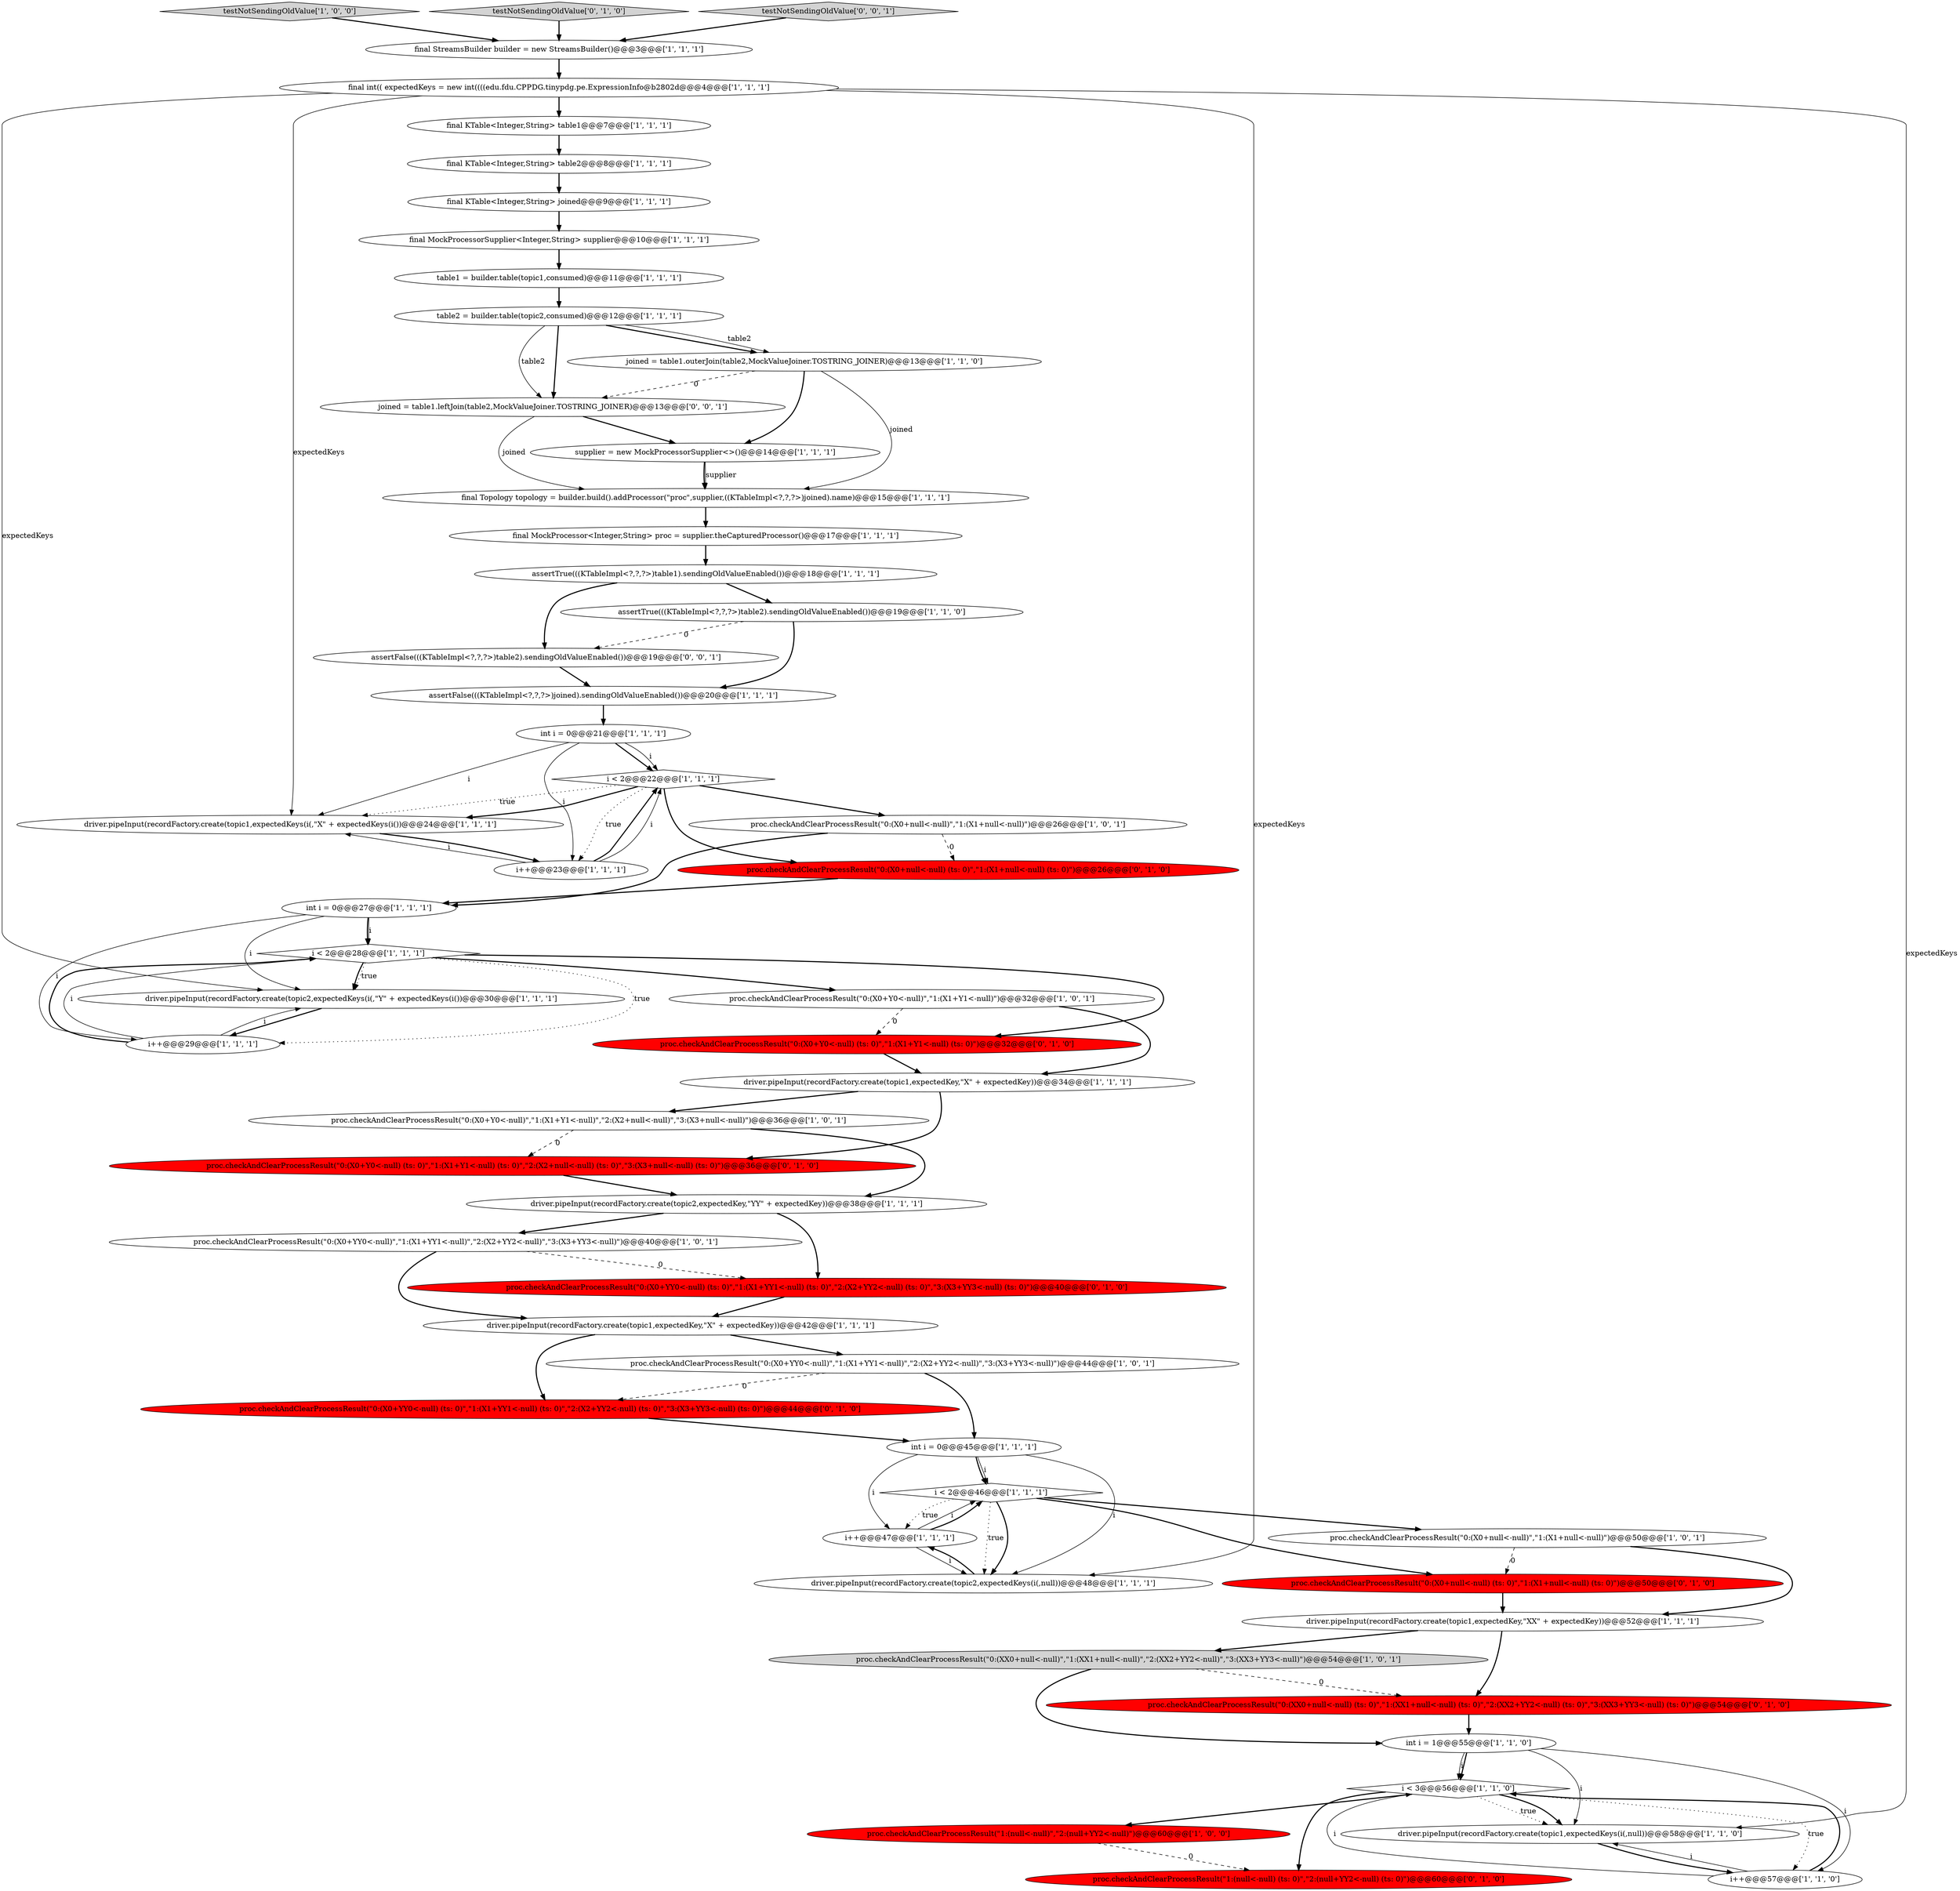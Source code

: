 digraph {
17 [style = filled, label = "proc.checkAndClearProcessResult(\"1:(null<-null)\",\"2:(null+YY2<-null)\")@@@60@@@['1', '0', '0']", fillcolor = red, shape = ellipse image = "AAA1AAABBB1BBB"];
29 [style = filled, label = "int i = 0@@@27@@@['1', '1', '1']", fillcolor = white, shape = ellipse image = "AAA0AAABBB1BBB"];
55 [style = filled, label = "assertFalse(((KTableImpl<?,?,?>)table2).sendingOldValueEnabled())@@@19@@@['0', '0', '1']", fillcolor = white, shape = ellipse image = "AAA0AAABBB3BBB"];
12 [style = filled, label = "i++@@@47@@@['1', '1', '1']", fillcolor = white, shape = ellipse image = "AAA0AAABBB1BBB"];
23 [style = filled, label = "i < 2@@@46@@@['1', '1', '1']", fillcolor = white, shape = diamond image = "AAA0AAABBB1BBB"];
36 [style = filled, label = "final Topology topology = builder.build().addProcessor(\"proc\",supplier,((KTableImpl<?,?,?>)joined).name)@@@15@@@['1', '1', '1']", fillcolor = white, shape = ellipse image = "AAA0AAABBB1BBB"];
22 [style = filled, label = "proc.checkAndClearProcessResult(\"0:(X0+null<-null)\",\"1:(X1+null<-null)\")@@@50@@@['1', '0', '1']", fillcolor = white, shape = ellipse image = "AAA0AAABBB1BBB"];
14 [style = filled, label = "assertFalse(((KTableImpl<?,?,?>)joined).sendingOldValueEnabled())@@@20@@@['1', '1', '1']", fillcolor = white, shape = ellipse image = "AAA0AAABBB1BBB"];
46 [style = filled, label = "proc.checkAndClearProcessResult(\"0:(X0+null<-null) (ts: 0)\",\"1:(X1+null<-null) (ts: 0)\")@@@50@@@['0', '1', '0']", fillcolor = red, shape = ellipse image = "AAA1AAABBB2BBB"];
31 [style = filled, label = "testNotSendingOldValue['1', '0', '0']", fillcolor = lightgray, shape = diamond image = "AAA0AAABBB1BBB"];
8 [style = filled, label = "proc.checkAndClearProcessResult(\"0:(X0+null<-null)\",\"1:(X1+null<-null)\")@@@26@@@['1', '0', '1']", fillcolor = white, shape = ellipse image = "AAA0AAABBB1BBB"];
19 [style = filled, label = "table2 = builder.table(topic2,consumed)@@@12@@@['1', '1', '1']", fillcolor = white, shape = ellipse image = "AAA0AAABBB1BBB"];
7 [style = filled, label = "assertTrue(((KTableImpl<?,?,?>)table1).sendingOldValueEnabled())@@@18@@@['1', '1', '1']", fillcolor = white, shape = ellipse image = "AAA0AAABBB1BBB"];
3 [style = filled, label = "table1 = builder.table(topic1,consumed)@@@11@@@['1', '1', '1']", fillcolor = white, shape = ellipse image = "AAA0AAABBB1BBB"];
26 [style = filled, label = "proc.checkAndClearProcessResult(\"0:(X0+YY0<-null)\",\"1:(X1+YY1<-null)\",\"2:(X2+YY2<-null)\",\"3:(X3+YY3<-null)\")@@@40@@@['1', '0', '1']", fillcolor = white, shape = ellipse image = "AAA0AAABBB1BBB"];
54 [style = filled, label = "joined = table1.leftJoin(table2,MockValueJoiner.TOSTRING_JOINER)@@@13@@@['0', '0', '1']", fillcolor = white, shape = ellipse image = "AAA0AAABBB3BBB"];
0 [style = filled, label = "driver.pipeInput(recordFactory.create(topic1,expectedKeys(i(,\"X\" + expectedKeys(i())@@@24@@@['1', '1', '1']", fillcolor = white, shape = ellipse image = "AAA0AAABBB1BBB"];
18 [style = filled, label = "proc.checkAndClearProcessResult(\"0:(X0+Y0<-null)\",\"1:(X1+Y1<-null)\")@@@32@@@['1', '0', '1']", fillcolor = white, shape = ellipse image = "AAA0AAABBB1BBB"];
27 [style = filled, label = "i++@@@23@@@['1', '1', '1']", fillcolor = white, shape = ellipse image = "AAA0AAABBB1BBB"];
39 [style = filled, label = "int i = 0@@@21@@@['1', '1', '1']", fillcolor = white, shape = ellipse image = "AAA0AAABBB1BBB"];
1 [style = filled, label = "final MockProcessor<Integer,String> proc = supplier.theCapturedProcessor()@@@17@@@['1', '1', '1']", fillcolor = white, shape = ellipse image = "AAA0AAABBB1BBB"];
47 [style = filled, label = "testNotSendingOldValue['0', '1', '0']", fillcolor = lightgray, shape = diamond image = "AAA0AAABBB2BBB"];
50 [style = filled, label = "proc.checkAndClearProcessResult(\"0:(X0+YY0<-null) (ts: 0)\",\"1:(X1+YY1<-null) (ts: 0)\",\"2:(X2+YY2<-null) (ts: 0)\",\"3:(X3+YY3<-null) (ts: 0)\")@@@44@@@['0', '1', '0']", fillcolor = red, shape = ellipse image = "AAA1AAABBB2BBB"];
4 [style = filled, label = "driver.pipeInput(recordFactory.create(topic1,expectedKey,\"X\" + expectedKey))@@@42@@@['1', '1', '1']", fillcolor = white, shape = ellipse image = "AAA0AAABBB1BBB"];
35 [style = filled, label = "driver.pipeInput(recordFactory.create(topic1,expectedKeys(i(,null))@@@58@@@['1', '1', '0']", fillcolor = white, shape = ellipse image = "AAA0AAABBB1BBB"];
32 [style = filled, label = "proc.checkAndClearProcessResult(\"0:(XX0+null<-null)\",\"1:(XX1+null<-null)\",\"2:(XX2+YY2<-null)\",\"3:(XX3+YY3<-null)\")@@@54@@@['1', '0', '1']", fillcolor = lightgray, shape = ellipse image = "AAA0AAABBB1BBB"];
40 [style = filled, label = "int i = 0@@@45@@@['1', '1', '1']", fillcolor = white, shape = ellipse image = "AAA0AAABBB1BBB"];
49 [style = filled, label = "proc.checkAndClearProcessResult(\"0:(X0+Y0<-null) (ts: 0)\",\"1:(X1+Y1<-null) (ts: 0)\",\"2:(X2+null<-null) (ts: 0)\",\"3:(X3+null<-null) (ts: 0)\")@@@36@@@['0', '1', '0']", fillcolor = red, shape = ellipse image = "AAA1AAABBB2BBB"];
10 [style = filled, label = "driver.pipeInput(recordFactory.create(topic2,expectedKeys(i(,\"Y\" + expectedKeys(i())@@@30@@@['1', '1', '1']", fillcolor = white, shape = ellipse image = "AAA0AAABBB1BBB"];
20 [style = filled, label = "proc.checkAndClearProcessResult(\"0:(X0+Y0<-null)\",\"1:(X1+Y1<-null)\",\"2:(X2+null<-null)\",\"3:(X3+null<-null)\")@@@36@@@['1', '0', '1']", fillcolor = white, shape = ellipse image = "AAA0AAABBB1BBB"];
43 [style = filled, label = "assertTrue(((KTableImpl<?,?,?>)table2).sendingOldValueEnabled())@@@19@@@['1', '1', '0']", fillcolor = white, shape = ellipse image = "AAA0AAABBB1BBB"];
45 [style = filled, label = "proc.checkAndClearProcessResult(\"0:(X0+null<-null) (ts: 0)\",\"1:(X1+null<-null) (ts: 0)\")@@@26@@@['0', '1', '0']", fillcolor = red, shape = ellipse image = "AAA1AAABBB2BBB"];
11 [style = filled, label = "i < 3@@@56@@@['1', '1', '0']", fillcolor = white, shape = diamond image = "AAA0AAABBB1BBB"];
33 [style = filled, label = "final KTable<Integer,String> table1@@@7@@@['1', '1', '1']", fillcolor = white, shape = ellipse image = "AAA0AAABBB1BBB"];
15 [style = filled, label = "i < 2@@@28@@@['1', '1', '1']", fillcolor = white, shape = diamond image = "AAA0AAABBB1BBB"];
30 [style = filled, label = "driver.pipeInput(recordFactory.create(topic1,expectedKey,\"X\" + expectedKey))@@@34@@@['1', '1', '1']", fillcolor = white, shape = ellipse image = "AAA0AAABBB1BBB"];
34 [style = filled, label = "i++@@@29@@@['1', '1', '1']", fillcolor = white, shape = ellipse image = "AAA0AAABBB1BBB"];
5 [style = filled, label = "final KTable<Integer,String> joined@@@9@@@['1', '1', '1']", fillcolor = white, shape = ellipse image = "AAA0AAABBB1BBB"];
9 [style = filled, label = "i < 2@@@22@@@['1', '1', '1']", fillcolor = white, shape = diamond image = "AAA0AAABBB1BBB"];
21 [style = filled, label = "i++@@@57@@@['1', '1', '0']", fillcolor = white, shape = ellipse image = "AAA0AAABBB1BBB"];
38 [style = filled, label = "final StreamsBuilder builder = new StreamsBuilder()@@@3@@@['1', '1', '1']", fillcolor = white, shape = ellipse image = "AAA0AAABBB1BBB"];
16 [style = filled, label = "final KTable<Integer,String> table2@@@8@@@['1', '1', '1']", fillcolor = white, shape = ellipse image = "AAA0AAABBB1BBB"];
53 [style = filled, label = "testNotSendingOldValue['0', '0', '1']", fillcolor = lightgray, shape = diamond image = "AAA0AAABBB3BBB"];
42 [style = filled, label = "int i = 1@@@55@@@['1', '1', '0']", fillcolor = white, shape = ellipse image = "AAA0AAABBB1BBB"];
6 [style = filled, label = "final int(( expectedKeys = new int((((edu.fdu.CPPDG.tinypdg.pe.ExpressionInfo@b2802d@@@4@@@['1', '1', '1']", fillcolor = white, shape = ellipse image = "AAA0AAABBB1BBB"];
44 [style = filled, label = "proc.checkAndClearProcessResult(\"1:(null<-null) (ts: 0)\",\"2:(null+YY2<-null) (ts: 0)\")@@@60@@@['0', '1', '0']", fillcolor = red, shape = ellipse image = "AAA1AAABBB2BBB"];
28 [style = filled, label = "joined = table1.outerJoin(table2,MockValueJoiner.TOSTRING_JOINER)@@@13@@@['1', '1', '0']", fillcolor = white, shape = ellipse image = "AAA0AAABBB1BBB"];
51 [style = filled, label = "proc.checkAndClearProcessResult(\"0:(XX0+null<-null) (ts: 0)\",\"1:(XX1+null<-null) (ts: 0)\",\"2:(XX2+YY2<-null) (ts: 0)\",\"3:(XX3+YY3<-null) (ts: 0)\")@@@54@@@['0', '1', '0']", fillcolor = red, shape = ellipse image = "AAA1AAABBB2BBB"];
2 [style = filled, label = "final MockProcessorSupplier<Integer,String> supplier@@@10@@@['1', '1', '1']", fillcolor = white, shape = ellipse image = "AAA0AAABBB1BBB"];
25 [style = filled, label = "proc.checkAndClearProcessResult(\"0:(X0+YY0<-null)\",\"1:(X1+YY1<-null)\",\"2:(X2+YY2<-null)\",\"3:(X3+YY3<-null)\")@@@44@@@['1', '0', '1']", fillcolor = white, shape = ellipse image = "AAA0AAABBB1BBB"];
52 [style = filled, label = "proc.checkAndClearProcessResult(\"0:(X0+YY0<-null) (ts: 0)\",\"1:(X1+YY1<-null) (ts: 0)\",\"2:(X2+YY2<-null) (ts: 0)\",\"3:(X3+YY3<-null) (ts: 0)\")@@@40@@@['0', '1', '0']", fillcolor = red, shape = ellipse image = "AAA1AAABBB2BBB"];
37 [style = filled, label = "driver.pipeInput(recordFactory.create(topic2,expectedKey,\"YY\" + expectedKey))@@@38@@@['1', '1', '1']", fillcolor = white, shape = ellipse image = "AAA0AAABBB1BBB"];
41 [style = filled, label = "driver.pipeInput(recordFactory.create(topic2,expectedKeys(i(,null))@@@48@@@['1', '1', '1']", fillcolor = white, shape = ellipse image = "AAA0AAABBB1BBB"];
13 [style = filled, label = "driver.pipeInput(recordFactory.create(topic1,expectedKey,\"XX\" + expectedKey))@@@52@@@['1', '1', '1']", fillcolor = white, shape = ellipse image = "AAA0AAABBB1BBB"];
24 [style = filled, label = "supplier = new MockProcessorSupplier<>()@@@14@@@['1', '1', '1']", fillcolor = white, shape = ellipse image = "AAA0AAABBB1BBB"];
48 [style = filled, label = "proc.checkAndClearProcessResult(\"0:(X0+Y0<-null) (ts: 0)\",\"1:(X1+Y1<-null) (ts: 0)\")@@@32@@@['0', '1', '0']", fillcolor = red, shape = ellipse image = "AAA1AAABBB2BBB"];
29->15 [style = bold, label=""];
40->41 [style = solid, label="i"];
15->10 [style = bold, label=""];
4->25 [style = bold, label=""];
46->13 [style = bold, label=""];
39->9 [style = bold, label=""];
30->20 [style = bold, label=""];
27->9 [style = bold, label=""];
55->14 [style = bold, label=""];
34->15 [style = bold, label=""];
18->30 [style = bold, label=""];
30->49 [style = bold, label=""];
40->23 [style = bold, label=""];
42->11 [style = solid, label="i"];
13->51 [style = bold, label=""];
23->22 [style = bold, label=""];
39->27 [style = solid, label="i"];
3->19 [style = bold, label=""];
27->9 [style = solid, label="i"];
20->37 [style = bold, label=""];
7->43 [style = bold, label=""];
19->28 [style = bold, label=""];
53->38 [style = bold, label=""];
22->13 [style = bold, label=""];
29->10 [style = solid, label="i"];
25->40 [style = bold, label=""];
12->23 [style = solid, label="i"];
54->36 [style = solid, label="joined"];
33->16 [style = bold, label=""];
13->32 [style = bold, label=""];
37->26 [style = bold, label=""];
15->34 [style = dotted, label="true"];
21->35 [style = solid, label="i"];
11->44 [style = bold, label=""];
23->41 [style = dotted, label="true"];
15->10 [style = dotted, label="true"];
11->35 [style = dotted, label="true"];
7->55 [style = bold, label=""];
39->0 [style = solid, label="i"];
9->8 [style = bold, label=""];
26->4 [style = bold, label=""];
35->21 [style = bold, label=""];
45->29 [style = bold, label=""];
38->6 [style = bold, label=""];
39->9 [style = solid, label="i"];
20->49 [style = dashed, label="0"];
10->34 [style = bold, label=""];
21->11 [style = bold, label=""];
28->24 [style = bold, label=""];
11->17 [style = bold, label=""];
51->42 [style = bold, label=""];
14->39 [style = bold, label=""];
32->42 [style = bold, label=""];
19->28 [style = solid, label="table2"];
12->41 [style = solid, label="i"];
49->37 [style = bold, label=""];
9->0 [style = dotted, label="true"];
28->54 [style = dashed, label="0"];
27->0 [style = solid, label="i"];
19->54 [style = solid, label="table2"];
2->3 [style = bold, label=""];
52->4 [style = bold, label=""];
6->41 [style = solid, label="expectedKeys"];
31->38 [style = bold, label=""];
40->12 [style = solid, label="i"];
18->48 [style = dashed, label="0"];
23->41 [style = bold, label=""];
1->7 [style = bold, label=""];
19->54 [style = bold, label=""];
54->24 [style = bold, label=""];
43->14 [style = bold, label=""];
32->51 [style = dashed, label="0"];
42->11 [style = bold, label=""];
6->33 [style = bold, label=""];
29->15 [style = solid, label="i"];
15->48 [style = bold, label=""];
16->5 [style = bold, label=""];
29->34 [style = solid, label="i"];
37->52 [style = bold, label=""];
41->12 [style = bold, label=""];
6->0 [style = solid, label="expectedKeys"];
48->30 [style = bold, label=""];
4->50 [style = bold, label=""];
6->10 [style = solid, label="expectedKeys"];
42->21 [style = solid, label="i"];
25->50 [style = dashed, label="0"];
34->15 [style = solid, label="i"];
9->0 [style = bold, label=""];
0->27 [style = bold, label=""];
23->46 [style = bold, label=""];
22->46 [style = dashed, label="0"];
47->38 [style = bold, label=""];
15->18 [style = bold, label=""];
28->36 [style = solid, label="joined"];
36->1 [style = bold, label=""];
11->35 [style = bold, label=""];
24->36 [style = solid, label="supplier"];
40->23 [style = solid, label="i"];
9->27 [style = dotted, label="true"];
24->36 [style = bold, label=""];
17->44 [style = dashed, label="0"];
5->2 [style = bold, label=""];
6->35 [style = solid, label="expectedKeys"];
34->10 [style = solid, label="i"];
9->45 [style = bold, label=""];
50->40 [style = bold, label=""];
43->55 [style = dashed, label="0"];
8->45 [style = dashed, label="0"];
26->52 [style = dashed, label="0"];
12->23 [style = bold, label=""];
42->35 [style = solid, label="i"];
11->21 [style = dotted, label="true"];
23->12 [style = dotted, label="true"];
21->11 [style = solid, label="i"];
8->29 [style = bold, label=""];
}
